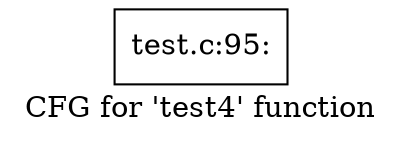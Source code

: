 digraph "CFG for 'test4' function" {
	label="CFG for 'test4' function";

	Node0x55c0d67a3e90 [shape=record,label="{test.c:95:}"];
}
